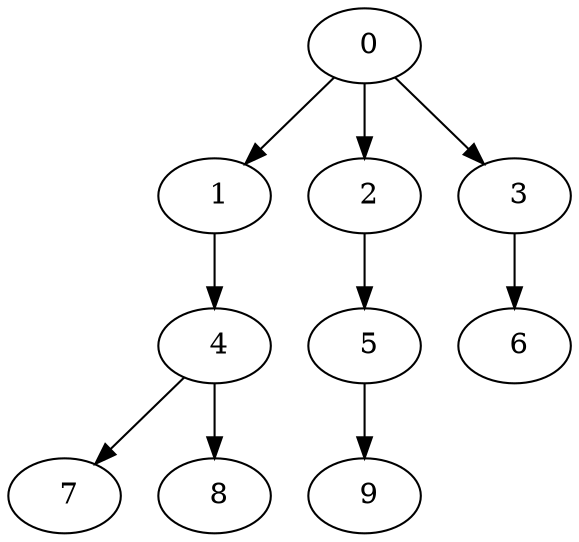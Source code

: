 digraph mytree {
" 0" -> " 1";
" 0" -> " 2";
" 0" -> " 3";
" 1" -> " 4";
" 2" -> " 5";
" 3" -> " 6";
" 4" -> " 7";
" 4" -> " 8";
" 5" -> " 9";
" 6";
" 7";
" 8";
" 9";
}
